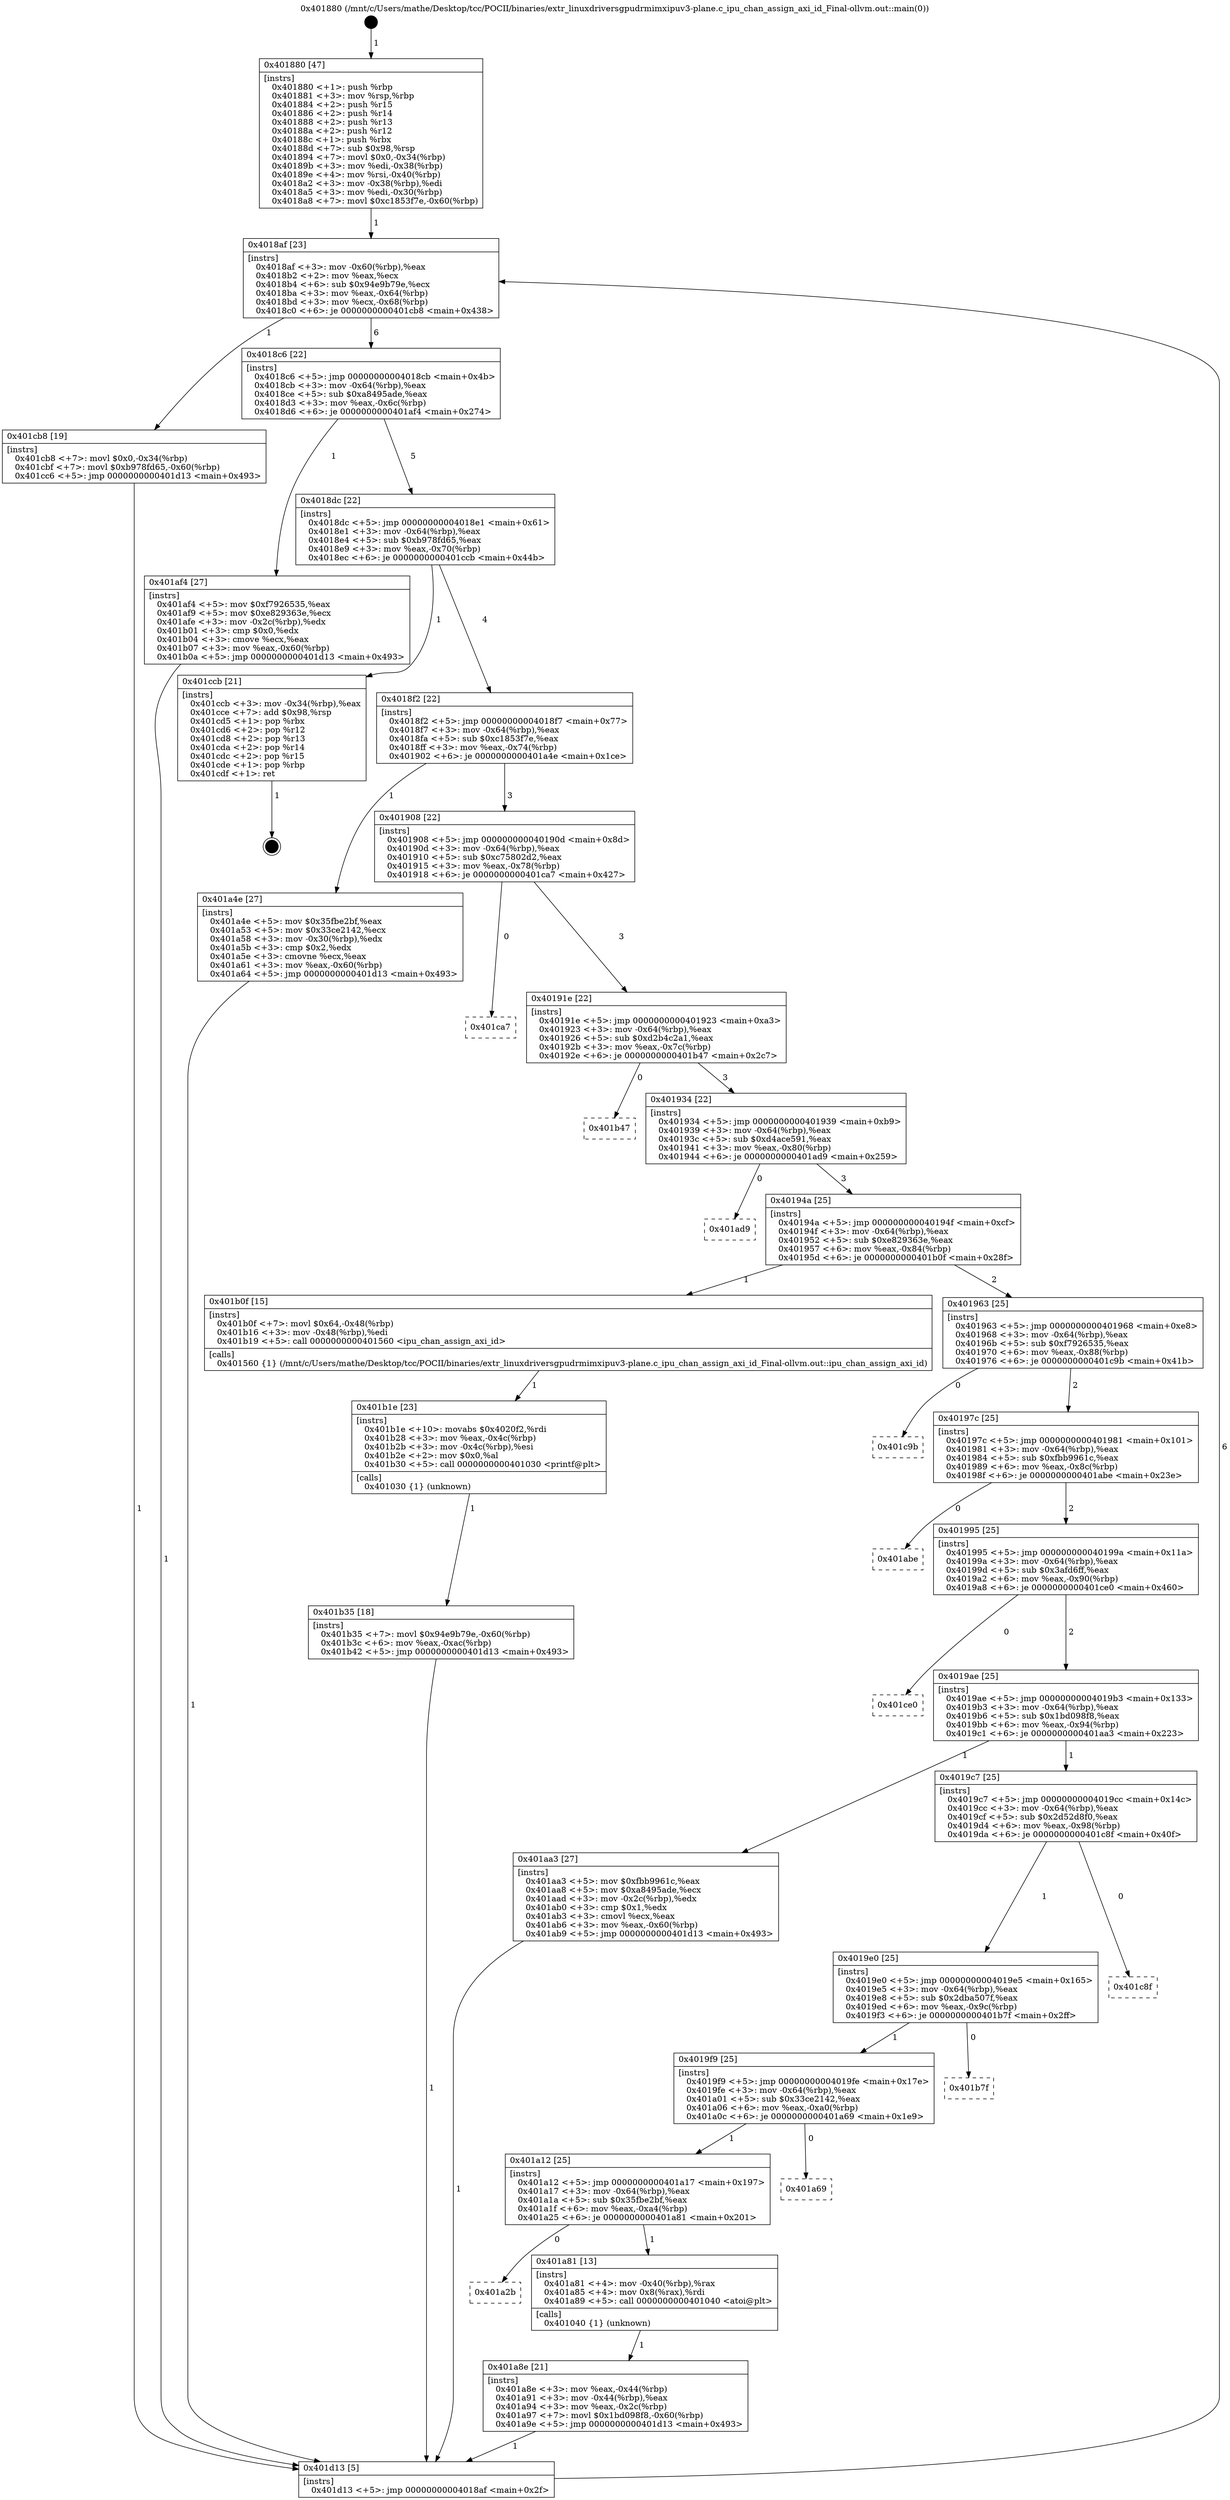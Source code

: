 digraph "0x401880" {
  label = "0x401880 (/mnt/c/Users/mathe/Desktop/tcc/POCII/binaries/extr_linuxdriversgpudrmimxipuv3-plane.c_ipu_chan_assign_axi_id_Final-ollvm.out::main(0))"
  labelloc = "t"
  node[shape=record]

  Entry [label="",width=0.3,height=0.3,shape=circle,fillcolor=black,style=filled]
  "0x4018af" [label="{
     0x4018af [23]\l
     | [instrs]\l
     &nbsp;&nbsp;0x4018af \<+3\>: mov -0x60(%rbp),%eax\l
     &nbsp;&nbsp;0x4018b2 \<+2\>: mov %eax,%ecx\l
     &nbsp;&nbsp;0x4018b4 \<+6\>: sub $0x94e9b79e,%ecx\l
     &nbsp;&nbsp;0x4018ba \<+3\>: mov %eax,-0x64(%rbp)\l
     &nbsp;&nbsp;0x4018bd \<+3\>: mov %ecx,-0x68(%rbp)\l
     &nbsp;&nbsp;0x4018c0 \<+6\>: je 0000000000401cb8 \<main+0x438\>\l
  }"]
  "0x401cb8" [label="{
     0x401cb8 [19]\l
     | [instrs]\l
     &nbsp;&nbsp;0x401cb8 \<+7\>: movl $0x0,-0x34(%rbp)\l
     &nbsp;&nbsp;0x401cbf \<+7\>: movl $0xb978fd65,-0x60(%rbp)\l
     &nbsp;&nbsp;0x401cc6 \<+5\>: jmp 0000000000401d13 \<main+0x493\>\l
  }"]
  "0x4018c6" [label="{
     0x4018c6 [22]\l
     | [instrs]\l
     &nbsp;&nbsp;0x4018c6 \<+5\>: jmp 00000000004018cb \<main+0x4b\>\l
     &nbsp;&nbsp;0x4018cb \<+3\>: mov -0x64(%rbp),%eax\l
     &nbsp;&nbsp;0x4018ce \<+5\>: sub $0xa8495ade,%eax\l
     &nbsp;&nbsp;0x4018d3 \<+3\>: mov %eax,-0x6c(%rbp)\l
     &nbsp;&nbsp;0x4018d6 \<+6\>: je 0000000000401af4 \<main+0x274\>\l
  }"]
  Exit [label="",width=0.3,height=0.3,shape=circle,fillcolor=black,style=filled,peripheries=2]
  "0x401af4" [label="{
     0x401af4 [27]\l
     | [instrs]\l
     &nbsp;&nbsp;0x401af4 \<+5\>: mov $0xf7926535,%eax\l
     &nbsp;&nbsp;0x401af9 \<+5\>: mov $0xe829363e,%ecx\l
     &nbsp;&nbsp;0x401afe \<+3\>: mov -0x2c(%rbp),%edx\l
     &nbsp;&nbsp;0x401b01 \<+3\>: cmp $0x0,%edx\l
     &nbsp;&nbsp;0x401b04 \<+3\>: cmove %ecx,%eax\l
     &nbsp;&nbsp;0x401b07 \<+3\>: mov %eax,-0x60(%rbp)\l
     &nbsp;&nbsp;0x401b0a \<+5\>: jmp 0000000000401d13 \<main+0x493\>\l
  }"]
  "0x4018dc" [label="{
     0x4018dc [22]\l
     | [instrs]\l
     &nbsp;&nbsp;0x4018dc \<+5\>: jmp 00000000004018e1 \<main+0x61\>\l
     &nbsp;&nbsp;0x4018e1 \<+3\>: mov -0x64(%rbp),%eax\l
     &nbsp;&nbsp;0x4018e4 \<+5\>: sub $0xb978fd65,%eax\l
     &nbsp;&nbsp;0x4018e9 \<+3\>: mov %eax,-0x70(%rbp)\l
     &nbsp;&nbsp;0x4018ec \<+6\>: je 0000000000401ccb \<main+0x44b\>\l
  }"]
  "0x401b35" [label="{
     0x401b35 [18]\l
     | [instrs]\l
     &nbsp;&nbsp;0x401b35 \<+7\>: movl $0x94e9b79e,-0x60(%rbp)\l
     &nbsp;&nbsp;0x401b3c \<+6\>: mov %eax,-0xac(%rbp)\l
     &nbsp;&nbsp;0x401b42 \<+5\>: jmp 0000000000401d13 \<main+0x493\>\l
  }"]
  "0x401ccb" [label="{
     0x401ccb [21]\l
     | [instrs]\l
     &nbsp;&nbsp;0x401ccb \<+3\>: mov -0x34(%rbp),%eax\l
     &nbsp;&nbsp;0x401cce \<+7\>: add $0x98,%rsp\l
     &nbsp;&nbsp;0x401cd5 \<+1\>: pop %rbx\l
     &nbsp;&nbsp;0x401cd6 \<+2\>: pop %r12\l
     &nbsp;&nbsp;0x401cd8 \<+2\>: pop %r13\l
     &nbsp;&nbsp;0x401cda \<+2\>: pop %r14\l
     &nbsp;&nbsp;0x401cdc \<+2\>: pop %r15\l
     &nbsp;&nbsp;0x401cde \<+1\>: pop %rbp\l
     &nbsp;&nbsp;0x401cdf \<+1\>: ret\l
  }"]
  "0x4018f2" [label="{
     0x4018f2 [22]\l
     | [instrs]\l
     &nbsp;&nbsp;0x4018f2 \<+5\>: jmp 00000000004018f7 \<main+0x77\>\l
     &nbsp;&nbsp;0x4018f7 \<+3\>: mov -0x64(%rbp),%eax\l
     &nbsp;&nbsp;0x4018fa \<+5\>: sub $0xc1853f7e,%eax\l
     &nbsp;&nbsp;0x4018ff \<+3\>: mov %eax,-0x74(%rbp)\l
     &nbsp;&nbsp;0x401902 \<+6\>: je 0000000000401a4e \<main+0x1ce\>\l
  }"]
  "0x401b1e" [label="{
     0x401b1e [23]\l
     | [instrs]\l
     &nbsp;&nbsp;0x401b1e \<+10\>: movabs $0x4020f2,%rdi\l
     &nbsp;&nbsp;0x401b28 \<+3\>: mov %eax,-0x4c(%rbp)\l
     &nbsp;&nbsp;0x401b2b \<+3\>: mov -0x4c(%rbp),%esi\l
     &nbsp;&nbsp;0x401b2e \<+2\>: mov $0x0,%al\l
     &nbsp;&nbsp;0x401b30 \<+5\>: call 0000000000401030 \<printf@plt\>\l
     | [calls]\l
     &nbsp;&nbsp;0x401030 \{1\} (unknown)\l
  }"]
  "0x401a4e" [label="{
     0x401a4e [27]\l
     | [instrs]\l
     &nbsp;&nbsp;0x401a4e \<+5\>: mov $0x35fbe2bf,%eax\l
     &nbsp;&nbsp;0x401a53 \<+5\>: mov $0x33ce2142,%ecx\l
     &nbsp;&nbsp;0x401a58 \<+3\>: mov -0x30(%rbp),%edx\l
     &nbsp;&nbsp;0x401a5b \<+3\>: cmp $0x2,%edx\l
     &nbsp;&nbsp;0x401a5e \<+3\>: cmovne %ecx,%eax\l
     &nbsp;&nbsp;0x401a61 \<+3\>: mov %eax,-0x60(%rbp)\l
     &nbsp;&nbsp;0x401a64 \<+5\>: jmp 0000000000401d13 \<main+0x493\>\l
  }"]
  "0x401908" [label="{
     0x401908 [22]\l
     | [instrs]\l
     &nbsp;&nbsp;0x401908 \<+5\>: jmp 000000000040190d \<main+0x8d\>\l
     &nbsp;&nbsp;0x40190d \<+3\>: mov -0x64(%rbp),%eax\l
     &nbsp;&nbsp;0x401910 \<+5\>: sub $0xc75802d2,%eax\l
     &nbsp;&nbsp;0x401915 \<+3\>: mov %eax,-0x78(%rbp)\l
     &nbsp;&nbsp;0x401918 \<+6\>: je 0000000000401ca7 \<main+0x427\>\l
  }"]
  "0x401d13" [label="{
     0x401d13 [5]\l
     | [instrs]\l
     &nbsp;&nbsp;0x401d13 \<+5\>: jmp 00000000004018af \<main+0x2f\>\l
  }"]
  "0x401880" [label="{
     0x401880 [47]\l
     | [instrs]\l
     &nbsp;&nbsp;0x401880 \<+1\>: push %rbp\l
     &nbsp;&nbsp;0x401881 \<+3\>: mov %rsp,%rbp\l
     &nbsp;&nbsp;0x401884 \<+2\>: push %r15\l
     &nbsp;&nbsp;0x401886 \<+2\>: push %r14\l
     &nbsp;&nbsp;0x401888 \<+2\>: push %r13\l
     &nbsp;&nbsp;0x40188a \<+2\>: push %r12\l
     &nbsp;&nbsp;0x40188c \<+1\>: push %rbx\l
     &nbsp;&nbsp;0x40188d \<+7\>: sub $0x98,%rsp\l
     &nbsp;&nbsp;0x401894 \<+7\>: movl $0x0,-0x34(%rbp)\l
     &nbsp;&nbsp;0x40189b \<+3\>: mov %edi,-0x38(%rbp)\l
     &nbsp;&nbsp;0x40189e \<+4\>: mov %rsi,-0x40(%rbp)\l
     &nbsp;&nbsp;0x4018a2 \<+3\>: mov -0x38(%rbp),%edi\l
     &nbsp;&nbsp;0x4018a5 \<+3\>: mov %edi,-0x30(%rbp)\l
     &nbsp;&nbsp;0x4018a8 \<+7\>: movl $0xc1853f7e,-0x60(%rbp)\l
  }"]
  "0x401a8e" [label="{
     0x401a8e [21]\l
     | [instrs]\l
     &nbsp;&nbsp;0x401a8e \<+3\>: mov %eax,-0x44(%rbp)\l
     &nbsp;&nbsp;0x401a91 \<+3\>: mov -0x44(%rbp),%eax\l
     &nbsp;&nbsp;0x401a94 \<+3\>: mov %eax,-0x2c(%rbp)\l
     &nbsp;&nbsp;0x401a97 \<+7\>: movl $0x1bd098f8,-0x60(%rbp)\l
     &nbsp;&nbsp;0x401a9e \<+5\>: jmp 0000000000401d13 \<main+0x493\>\l
  }"]
  "0x401ca7" [label="{
     0x401ca7\l
  }", style=dashed]
  "0x40191e" [label="{
     0x40191e [22]\l
     | [instrs]\l
     &nbsp;&nbsp;0x40191e \<+5\>: jmp 0000000000401923 \<main+0xa3\>\l
     &nbsp;&nbsp;0x401923 \<+3\>: mov -0x64(%rbp),%eax\l
     &nbsp;&nbsp;0x401926 \<+5\>: sub $0xd2b4c2a1,%eax\l
     &nbsp;&nbsp;0x40192b \<+3\>: mov %eax,-0x7c(%rbp)\l
     &nbsp;&nbsp;0x40192e \<+6\>: je 0000000000401b47 \<main+0x2c7\>\l
  }"]
  "0x401a2b" [label="{
     0x401a2b\l
  }", style=dashed]
  "0x401b47" [label="{
     0x401b47\l
  }", style=dashed]
  "0x401934" [label="{
     0x401934 [22]\l
     | [instrs]\l
     &nbsp;&nbsp;0x401934 \<+5\>: jmp 0000000000401939 \<main+0xb9\>\l
     &nbsp;&nbsp;0x401939 \<+3\>: mov -0x64(%rbp),%eax\l
     &nbsp;&nbsp;0x40193c \<+5\>: sub $0xd4ace591,%eax\l
     &nbsp;&nbsp;0x401941 \<+3\>: mov %eax,-0x80(%rbp)\l
     &nbsp;&nbsp;0x401944 \<+6\>: je 0000000000401ad9 \<main+0x259\>\l
  }"]
  "0x401a81" [label="{
     0x401a81 [13]\l
     | [instrs]\l
     &nbsp;&nbsp;0x401a81 \<+4\>: mov -0x40(%rbp),%rax\l
     &nbsp;&nbsp;0x401a85 \<+4\>: mov 0x8(%rax),%rdi\l
     &nbsp;&nbsp;0x401a89 \<+5\>: call 0000000000401040 \<atoi@plt\>\l
     | [calls]\l
     &nbsp;&nbsp;0x401040 \{1\} (unknown)\l
  }"]
  "0x401ad9" [label="{
     0x401ad9\l
  }", style=dashed]
  "0x40194a" [label="{
     0x40194a [25]\l
     | [instrs]\l
     &nbsp;&nbsp;0x40194a \<+5\>: jmp 000000000040194f \<main+0xcf\>\l
     &nbsp;&nbsp;0x40194f \<+3\>: mov -0x64(%rbp),%eax\l
     &nbsp;&nbsp;0x401952 \<+5\>: sub $0xe829363e,%eax\l
     &nbsp;&nbsp;0x401957 \<+6\>: mov %eax,-0x84(%rbp)\l
     &nbsp;&nbsp;0x40195d \<+6\>: je 0000000000401b0f \<main+0x28f\>\l
  }"]
  "0x401a12" [label="{
     0x401a12 [25]\l
     | [instrs]\l
     &nbsp;&nbsp;0x401a12 \<+5\>: jmp 0000000000401a17 \<main+0x197\>\l
     &nbsp;&nbsp;0x401a17 \<+3\>: mov -0x64(%rbp),%eax\l
     &nbsp;&nbsp;0x401a1a \<+5\>: sub $0x35fbe2bf,%eax\l
     &nbsp;&nbsp;0x401a1f \<+6\>: mov %eax,-0xa4(%rbp)\l
     &nbsp;&nbsp;0x401a25 \<+6\>: je 0000000000401a81 \<main+0x201\>\l
  }"]
  "0x401b0f" [label="{
     0x401b0f [15]\l
     | [instrs]\l
     &nbsp;&nbsp;0x401b0f \<+7\>: movl $0x64,-0x48(%rbp)\l
     &nbsp;&nbsp;0x401b16 \<+3\>: mov -0x48(%rbp),%edi\l
     &nbsp;&nbsp;0x401b19 \<+5\>: call 0000000000401560 \<ipu_chan_assign_axi_id\>\l
     | [calls]\l
     &nbsp;&nbsp;0x401560 \{1\} (/mnt/c/Users/mathe/Desktop/tcc/POCII/binaries/extr_linuxdriversgpudrmimxipuv3-plane.c_ipu_chan_assign_axi_id_Final-ollvm.out::ipu_chan_assign_axi_id)\l
  }"]
  "0x401963" [label="{
     0x401963 [25]\l
     | [instrs]\l
     &nbsp;&nbsp;0x401963 \<+5\>: jmp 0000000000401968 \<main+0xe8\>\l
     &nbsp;&nbsp;0x401968 \<+3\>: mov -0x64(%rbp),%eax\l
     &nbsp;&nbsp;0x40196b \<+5\>: sub $0xf7926535,%eax\l
     &nbsp;&nbsp;0x401970 \<+6\>: mov %eax,-0x88(%rbp)\l
     &nbsp;&nbsp;0x401976 \<+6\>: je 0000000000401c9b \<main+0x41b\>\l
  }"]
  "0x401a69" [label="{
     0x401a69\l
  }", style=dashed]
  "0x401c9b" [label="{
     0x401c9b\l
  }", style=dashed]
  "0x40197c" [label="{
     0x40197c [25]\l
     | [instrs]\l
     &nbsp;&nbsp;0x40197c \<+5\>: jmp 0000000000401981 \<main+0x101\>\l
     &nbsp;&nbsp;0x401981 \<+3\>: mov -0x64(%rbp),%eax\l
     &nbsp;&nbsp;0x401984 \<+5\>: sub $0xfbb9961c,%eax\l
     &nbsp;&nbsp;0x401989 \<+6\>: mov %eax,-0x8c(%rbp)\l
     &nbsp;&nbsp;0x40198f \<+6\>: je 0000000000401abe \<main+0x23e\>\l
  }"]
  "0x4019f9" [label="{
     0x4019f9 [25]\l
     | [instrs]\l
     &nbsp;&nbsp;0x4019f9 \<+5\>: jmp 00000000004019fe \<main+0x17e\>\l
     &nbsp;&nbsp;0x4019fe \<+3\>: mov -0x64(%rbp),%eax\l
     &nbsp;&nbsp;0x401a01 \<+5\>: sub $0x33ce2142,%eax\l
     &nbsp;&nbsp;0x401a06 \<+6\>: mov %eax,-0xa0(%rbp)\l
     &nbsp;&nbsp;0x401a0c \<+6\>: je 0000000000401a69 \<main+0x1e9\>\l
  }"]
  "0x401abe" [label="{
     0x401abe\l
  }", style=dashed]
  "0x401995" [label="{
     0x401995 [25]\l
     | [instrs]\l
     &nbsp;&nbsp;0x401995 \<+5\>: jmp 000000000040199a \<main+0x11a\>\l
     &nbsp;&nbsp;0x40199a \<+3\>: mov -0x64(%rbp),%eax\l
     &nbsp;&nbsp;0x40199d \<+5\>: sub $0x3afd6ff,%eax\l
     &nbsp;&nbsp;0x4019a2 \<+6\>: mov %eax,-0x90(%rbp)\l
     &nbsp;&nbsp;0x4019a8 \<+6\>: je 0000000000401ce0 \<main+0x460\>\l
  }"]
  "0x401b7f" [label="{
     0x401b7f\l
  }", style=dashed]
  "0x401ce0" [label="{
     0x401ce0\l
  }", style=dashed]
  "0x4019ae" [label="{
     0x4019ae [25]\l
     | [instrs]\l
     &nbsp;&nbsp;0x4019ae \<+5\>: jmp 00000000004019b3 \<main+0x133\>\l
     &nbsp;&nbsp;0x4019b3 \<+3\>: mov -0x64(%rbp),%eax\l
     &nbsp;&nbsp;0x4019b6 \<+5\>: sub $0x1bd098f8,%eax\l
     &nbsp;&nbsp;0x4019bb \<+6\>: mov %eax,-0x94(%rbp)\l
     &nbsp;&nbsp;0x4019c1 \<+6\>: je 0000000000401aa3 \<main+0x223\>\l
  }"]
  "0x4019e0" [label="{
     0x4019e0 [25]\l
     | [instrs]\l
     &nbsp;&nbsp;0x4019e0 \<+5\>: jmp 00000000004019e5 \<main+0x165\>\l
     &nbsp;&nbsp;0x4019e5 \<+3\>: mov -0x64(%rbp),%eax\l
     &nbsp;&nbsp;0x4019e8 \<+5\>: sub $0x2dba507f,%eax\l
     &nbsp;&nbsp;0x4019ed \<+6\>: mov %eax,-0x9c(%rbp)\l
     &nbsp;&nbsp;0x4019f3 \<+6\>: je 0000000000401b7f \<main+0x2ff\>\l
  }"]
  "0x401aa3" [label="{
     0x401aa3 [27]\l
     | [instrs]\l
     &nbsp;&nbsp;0x401aa3 \<+5\>: mov $0xfbb9961c,%eax\l
     &nbsp;&nbsp;0x401aa8 \<+5\>: mov $0xa8495ade,%ecx\l
     &nbsp;&nbsp;0x401aad \<+3\>: mov -0x2c(%rbp),%edx\l
     &nbsp;&nbsp;0x401ab0 \<+3\>: cmp $0x1,%edx\l
     &nbsp;&nbsp;0x401ab3 \<+3\>: cmovl %ecx,%eax\l
     &nbsp;&nbsp;0x401ab6 \<+3\>: mov %eax,-0x60(%rbp)\l
     &nbsp;&nbsp;0x401ab9 \<+5\>: jmp 0000000000401d13 \<main+0x493\>\l
  }"]
  "0x4019c7" [label="{
     0x4019c7 [25]\l
     | [instrs]\l
     &nbsp;&nbsp;0x4019c7 \<+5\>: jmp 00000000004019cc \<main+0x14c\>\l
     &nbsp;&nbsp;0x4019cc \<+3\>: mov -0x64(%rbp),%eax\l
     &nbsp;&nbsp;0x4019cf \<+5\>: sub $0x2d52d8f0,%eax\l
     &nbsp;&nbsp;0x4019d4 \<+6\>: mov %eax,-0x98(%rbp)\l
     &nbsp;&nbsp;0x4019da \<+6\>: je 0000000000401c8f \<main+0x40f\>\l
  }"]
  "0x401c8f" [label="{
     0x401c8f\l
  }", style=dashed]
  Entry -> "0x401880" [label=" 1"]
  "0x4018af" -> "0x401cb8" [label=" 1"]
  "0x4018af" -> "0x4018c6" [label=" 6"]
  "0x401ccb" -> Exit [label=" 1"]
  "0x4018c6" -> "0x401af4" [label=" 1"]
  "0x4018c6" -> "0x4018dc" [label=" 5"]
  "0x401cb8" -> "0x401d13" [label=" 1"]
  "0x4018dc" -> "0x401ccb" [label=" 1"]
  "0x4018dc" -> "0x4018f2" [label=" 4"]
  "0x401b35" -> "0x401d13" [label=" 1"]
  "0x4018f2" -> "0x401a4e" [label=" 1"]
  "0x4018f2" -> "0x401908" [label=" 3"]
  "0x401a4e" -> "0x401d13" [label=" 1"]
  "0x401880" -> "0x4018af" [label=" 1"]
  "0x401d13" -> "0x4018af" [label=" 6"]
  "0x401b1e" -> "0x401b35" [label=" 1"]
  "0x401908" -> "0x401ca7" [label=" 0"]
  "0x401908" -> "0x40191e" [label=" 3"]
  "0x401b0f" -> "0x401b1e" [label=" 1"]
  "0x40191e" -> "0x401b47" [label=" 0"]
  "0x40191e" -> "0x401934" [label=" 3"]
  "0x401af4" -> "0x401d13" [label=" 1"]
  "0x401934" -> "0x401ad9" [label=" 0"]
  "0x401934" -> "0x40194a" [label=" 3"]
  "0x401aa3" -> "0x401d13" [label=" 1"]
  "0x40194a" -> "0x401b0f" [label=" 1"]
  "0x40194a" -> "0x401963" [label=" 2"]
  "0x401a81" -> "0x401a8e" [label=" 1"]
  "0x401963" -> "0x401c9b" [label=" 0"]
  "0x401963" -> "0x40197c" [label=" 2"]
  "0x401a12" -> "0x401a2b" [label=" 0"]
  "0x40197c" -> "0x401abe" [label=" 0"]
  "0x40197c" -> "0x401995" [label=" 2"]
  "0x401a8e" -> "0x401d13" [label=" 1"]
  "0x401995" -> "0x401ce0" [label=" 0"]
  "0x401995" -> "0x4019ae" [label=" 2"]
  "0x4019f9" -> "0x401a12" [label=" 1"]
  "0x4019ae" -> "0x401aa3" [label=" 1"]
  "0x4019ae" -> "0x4019c7" [label=" 1"]
  "0x401a12" -> "0x401a81" [label=" 1"]
  "0x4019c7" -> "0x401c8f" [label=" 0"]
  "0x4019c7" -> "0x4019e0" [label=" 1"]
  "0x4019f9" -> "0x401a69" [label=" 0"]
  "0x4019e0" -> "0x401b7f" [label=" 0"]
  "0x4019e0" -> "0x4019f9" [label=" 1"]
}
